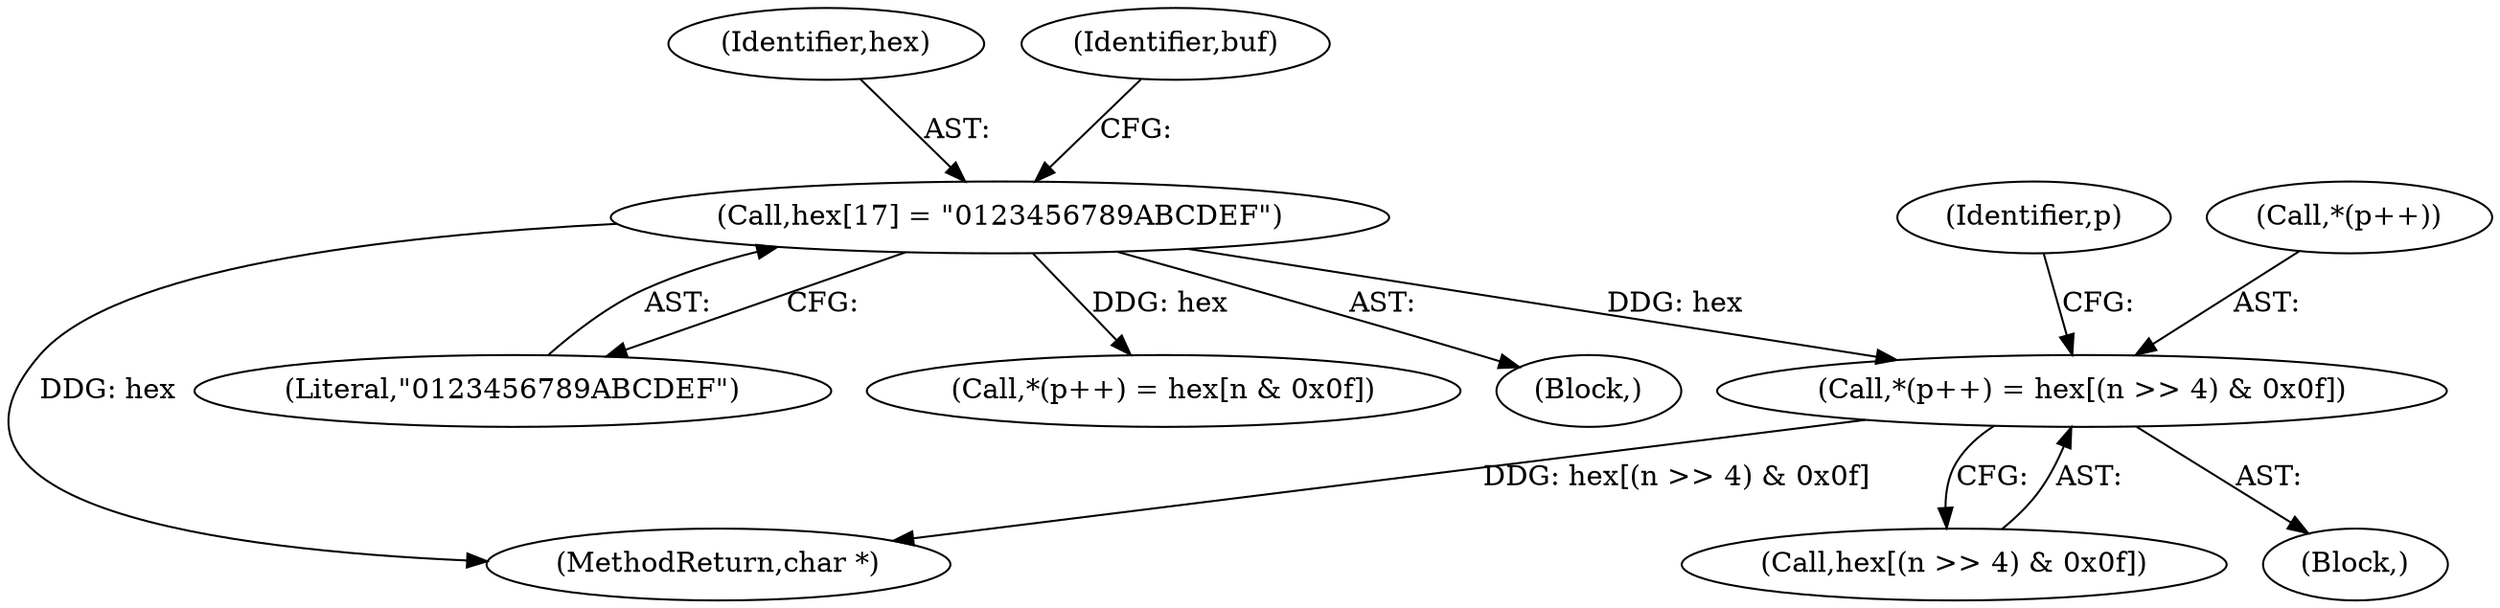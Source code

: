 digraph "0_openssl_2919516136a4227d9e6d8f2fe66ef976aaf8c561@array" {
"1000598" [label="(Call,*(p++) = hex[(n >> 4) & 0x0f])"];
"1000124" [label="(Call,hex[17] = \"0123456789ABCDEF\")"];
"1000125" [label="(Identifier,hex)"];
"1000132" [label="(Identifier,buf)"];
"1000105" [label="(Block,)"];
"1000587" [label="(Block,)"];
"1000612" [label="(Identifier,p)"];
"1000598" [label="(Call,*(p++) = hex[(n >> 4) & 0x0f])"];
"1000599" [label="(Call,*(p++))"];
"1000126" [label="(Literal,\"0123456789ABCDEF\")"];
"1000663" [label="(MethodReturn,char *)"];
"1000602" [label="(Call,hex[(n >> 4) & 0x0f])"];
"1000124" [label="(Call,hex[17] = \"0123456789ABCDEF\")"];
"1000609" [label="(Call,*(p++) = hex[n & 0x0f])"];
"1000598" -> "1000587"  [label="AST: "];
"1000598" -> "1000602"  [label="CFG: "];
"1000599" -> "1000598"  [label="AST: "];
"1000602" -> "1000598"  [label="AST: "];
"1000612" -> "1000598"  [label="CFG: "];
"1000598" -> "1000663"  [label="DDG: hex[(n >> 4) & 0x0f]"];
"1000124" -> "1000598"  [label="DDG: hex"];
"1000124" -> "1000105"  [label="AST: "];
"1000124" -> "1000126"  [label="CFG: "];
"1000125" -> "1000124"  [label="AST: "];
"1000126" -> "1000124"  [label="AST: "];
"1000132" -> "1000124"  [label="CFG: "];
"1000124" -> "1000663"  [label="DDG: hex"];
"1000124" -> "1000609"  [label="DDG: hex"];
}
